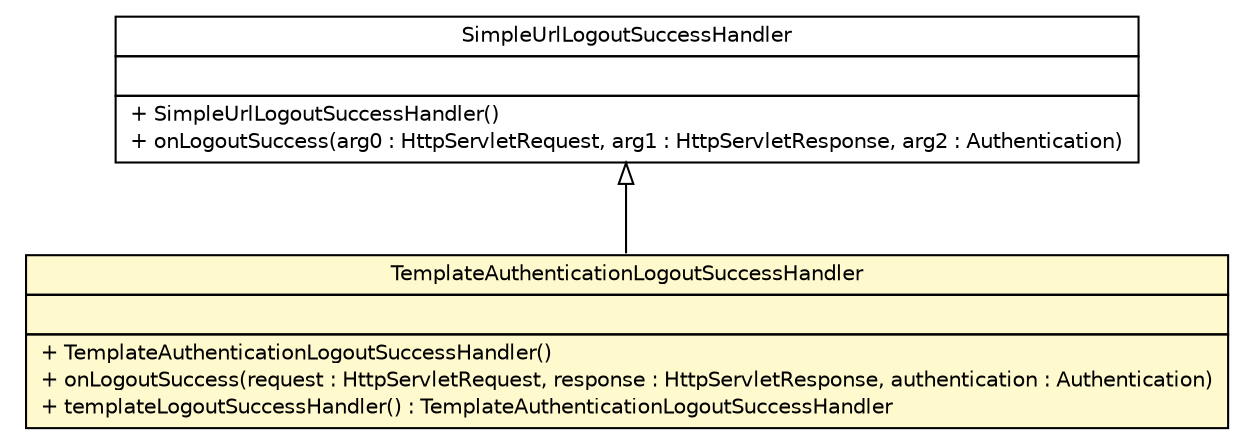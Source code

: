 #!/usr/local/bin/dot
#
# Class diagram 
# Generated by UMLGraph version R5_6-24-gf6e263 (http://www.umlgraph.org/)
#

digraph G {
	edge [fontname="Helvetica",fontsize=10,labelfontname="Helvetica",labelfontsize=10];
	node [fontname="Helvetica",fontsize=10,shape=plaintext];
	nodesep=0.25;
	ranksep=0.5;
	// com.yirendai.oss.lib.security.internal.template.TemplateAuthenticationLogoutSuccessHandler
	c4110 [label=<<table title="com.yirendai.oss.lib.security.internal.template.TemplateAuthenticationLogoutSuccessHandler" border="0" cellborder="1" cellspacing="0" cellpadding="2" port="p" bgcolor="lemonChiffon" href="./TemplateAuthenticationLogoutSuccessHandler.html">
		<tr><td><table border="0" cellspacing="0" cellpadding="1">
<tr><td align="center" balign="center"> TemplateAuthenticationLogoutSuccessHandler </td></tr>
		</table></td></tr>
		<tr><td><table border="0" cellspacing="0" cellpadding="1">
<tr><td align="left" balign="left">  </td></tr>
		</table></td></tr>
		<tr><td><table border="0" cellspacing="0" cellpadding="1">
<tr><td align="left" balign="left"> + TemplateAuthenticationLogoutSuccessHandler() </td></tr>
<tr><td align="left" balign="left"> + onLogoutSuccess(request : HttpServletRequest, response : HttpServletResponse, authentication : Authentication) </td></tr>
<tr><td align="left" balign="left"> + templateLogoutSuccessHandler() : TemplateAuthenticationLogoutSuccessHandler </td></tr>
		</table></td></tr>
		</table>>, URL="./TemplateAuthenticationLogoutSuccessHandler.html", fontname="Helvetica", fontcolor="black", fontsize=10.0];
	//com.yirendai.oss.lib.security.internal.template.TemplateAuthenticationLogoutSuccessHandler extends org.springframework.security.web.authentication.logout.SimpleUrlLogoutSuccessHandler
	c4126:p -> c4110:p [dir=back,arrowtail=empty];
	// org.springframework.security.web.authentication.logout.SimpleUrlLogoutSuccessHandler
	c4126 [label=<<table title="org.springframework.security.web.authentication.logout.SimpleUrlLogoutSuccessHandler" border="0" cellborder="1" cellspacing="0" cellpadding="2" port="p" href="http://java.sun.com/j2se/1.4.2/docs/api/org/springframework/security/web/authentication/logout/SimpleUrlLogoutSuccessHandler.html">
		<tr><td><table border="0" cellspacing="0" cellpadding="1">
<tr><td align="center" balign="center"> SimpleUrlLogoutSuccessHandler </td></tr>
		</table></td></tr>
		<tr><td><table border="0" cellspacing="0" cellpadding="1">
<tr><td align="left" balign="left">  </td></tr>
		</table></td></tr>
		<tr><td><table border="0" cellspacing="0" cellpadding="1">
<tr><td align="left" balign="left"> + SimpleUrlLogoutSuccessHandler() </td></tr>
<tr><td align="left" balign="left"> + onLogoutSuccess(arg0 : HttpServletRequest, arg1 : HttpServletResponse, arg2 : Authentication) </td></tr>
		</table></td></tr>
		</table>>, URL="http://java.sun.com/j2se/1.4.2/docs/api/org/springframework/security/web/authentication/logout/SimpleUrlLogoutSuccessHandler.html", fontname="Helvetica", fontcolor="black", fontsize=10.0];
}


